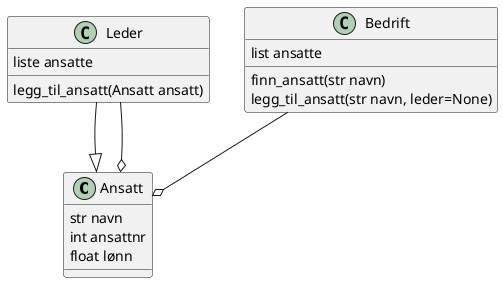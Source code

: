 @startuml nisser

class Ansatt{
    str navn
    int ansattnr
    float lønn
}

class Leder{
    liste ansatte
    legg_til_ansatt(Ansatt ansatt)
}

class Bedrift{
    list ansatte
    finn_ansatt(str navn)
    legg_til_ansatt(str navn, leder=None)
}


Leder --|> Ansatt
Leder --o Ansatt
Bedrift --o Ansatt

@enduml